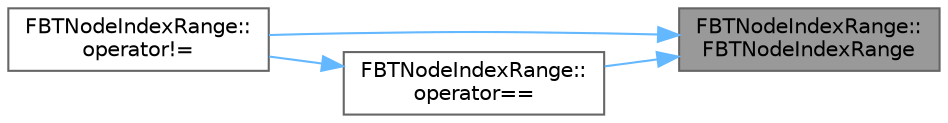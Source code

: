 digraph "FBTNodeIndexRange::FBTNodeIndexRange"
{
 // INTERACTIVE_SVG=YES
 // LATEX_PDF_SIZE
  bgcolor="transparent";
  edge [fontname=Helvetica,fontsize=10,labelfontname=Helvetica,labelfontsize=10];
  node [fontname=Helvetica,fontsize=10,shape=box,height=0.2,width=0.4];
  rankdir="RL";
  Node1 [id="Node000001",label="FBTNodeIndexRange::\lFBTNodeIndexRange",height=0.2,width=0.4,color="gray40", fillcolor="grey60", style="filled", fontcolor="black",tooltip=" "];
  Node1 -> Node2 [id="edge1_Node000001_Node000002",dir="back",color="steelblue1",style="solid",tooltip=" "];
  Node2 [id="Node000002",label="FBTNodeIndexRange::\loperator!=",height=0.2,width=0.4,color="grey40", fillcolor="white", style="filled",URL="$db/dc1/structFBTNodeIndexRange.html#afd9acbaa61de34f7acb3638964b61121",tooltip=" "];
  Node1 -> Node3 [id="edge2_Node000001_Node000003",dir="back",color="steelblue1",style="solid",tooltip=" "];
  Node3 [id="Node000003",label="FBTNodeIndexRange::\loperator==",height=0.2,width=0.4,color="grey40", fillcolor="white", style="filled",URL="$db/dc1/structFBTNodeIndexRange.html#aa46c45ad5260284bf0ffb6da8b9b3093",tooltip=" "];
  Node3 -> Node2 [id="edge3_Node000003_Node000002",dir="back",color="steelblue1",style="solid",tooltip=" "];
}
